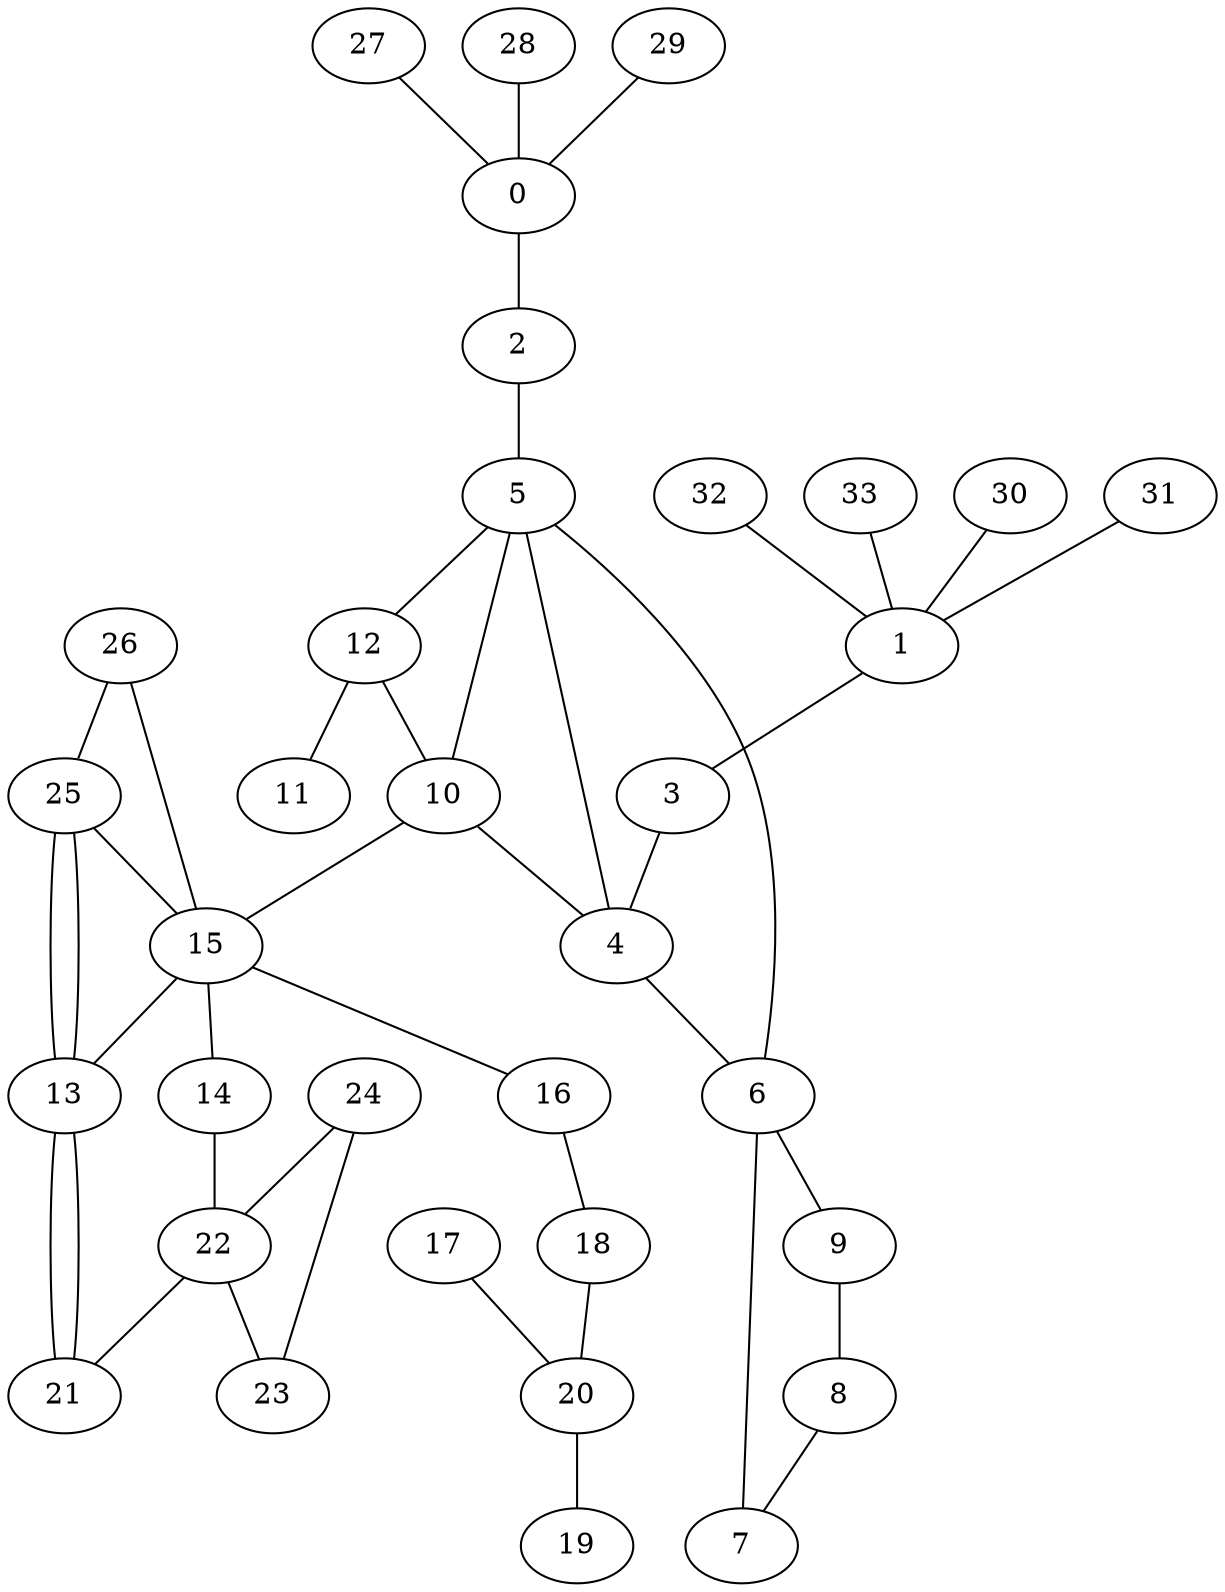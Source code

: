 graph G {
0;
1;
2;
3;
4;
5;
6;
7;
8;
9;
10;
11;
12;
13;
14;
15;
16;
17;
18;
19;
20;
21;
22;
23;
24;
25;
26;
27;
28;
29;
30;
31;
32;
33;
0--2 ;
1--3 ;
2--5 ;
3--4 ;
5--6 ;
4--6 ;
6--9 ;
9--8 ;
8--7 ;
7--6 ;
4--5 ;
5--12 ;
12--11 ;
12--10 ;
5--10 ;
10--15 ;
15--16 ;
15--14 ;
15--13 ;
16--18 ;
18--20 ;
17--20 ;
20--19 ;
13--21 ;
14--22 ;
22--23 ;
24--22 ;
27--0 ;
28--0 ;
29--0 ;
31--1 ;
32--1 ;
33--1 ;
30--1 ;
22--21 ;
25--15 ;
26--15 ;
24--23 ;
10--4 ;
25--13 ;
25--13 ;
26--25 ;
21--13 ;
}

